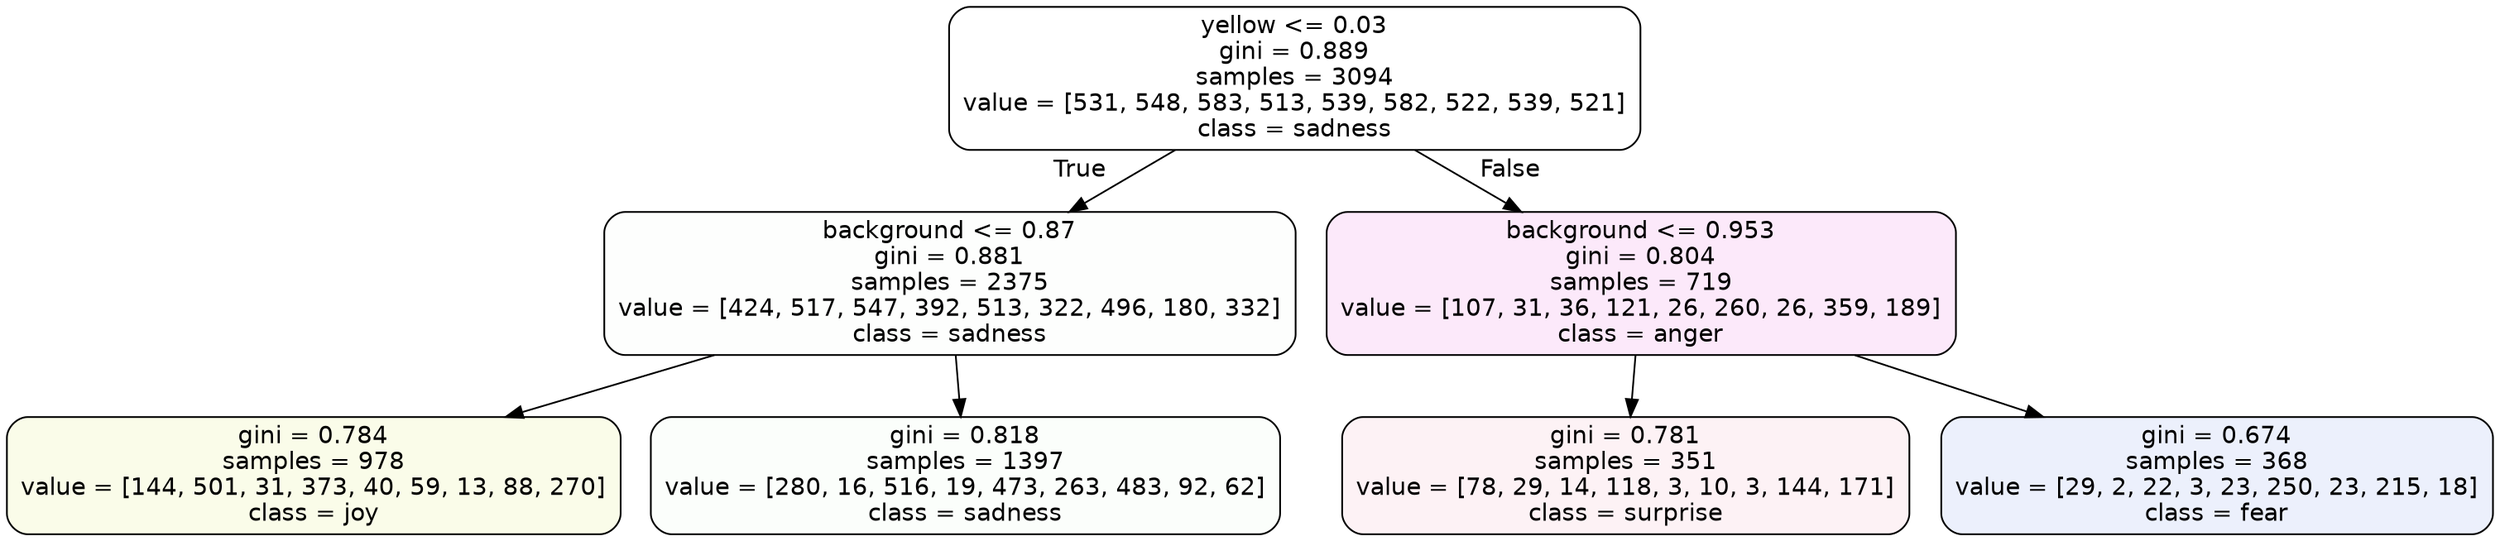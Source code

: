 digraph Tree {
node [shape=box, style="filled, rounded", color="black", fontname=helvetica] ;
edge [fontname=helvetica] ;
0 [label="yellow <= 0.03\ngini = 0.889\nsamples = 3094\nvalue = [531, 548, 583, 513, 539, 582, 522, 539, 521]\nclass = sadness", fillcolor="#64e53900"] ;
1 [label="background <= 0.87\ngini = 0.881\nsamples = 2375\nvalue = [424, 517, 547, 392, 513, 322, 496, 180, 332]\nclass = sadness", fillcolor="#64e53902"] ;
0 -> 1 [labeldistance=2.5, labelangle=45, headlabel="True"] ;
2 [label="gini = 0.784\nsamples = 978\nvalue = [144, 501, 31, 373, 40, 59, 13, 88, 270]\nclass = joy", fillcolor="#d7e5391c"] ;
1 -> 2 ;
3 [label="gini = 0.818\nsamples = 1397\nvalue = [280, 16, 516, 19, 473, 263, 483, 92, 62]\nclass = sadness", fillcolor="#64e53905"] ;
1 -> 3 ;
4 [label="background <= 0.953\ngini = 0.804\nsamples = 719\nvalue = [107, 31, 36, 121, 26, 260, 26, 359, 189]\nclass = anger", fillcolor="#e539d71c"] ;
0 -> 4 [labeldistance=2.5, labelangle=-45, headlabel="False"] ;
5 [label="gini = 0.781\nsamples = 351\nvalue = [78, 29, 14, 118, 3, 10, 3, 144, 171]\nclass = surprise", fillcolor="#e5396410"] ;
4 -> 5 ;
6 [label="gini = 0.674\nsamples = 368\nvalue = [29, 2, 22, 3, 23, 250, 23, 215, 18]\nclass = fear", fillcolor="#3964e518"] ;
4 -> 6 ;
}